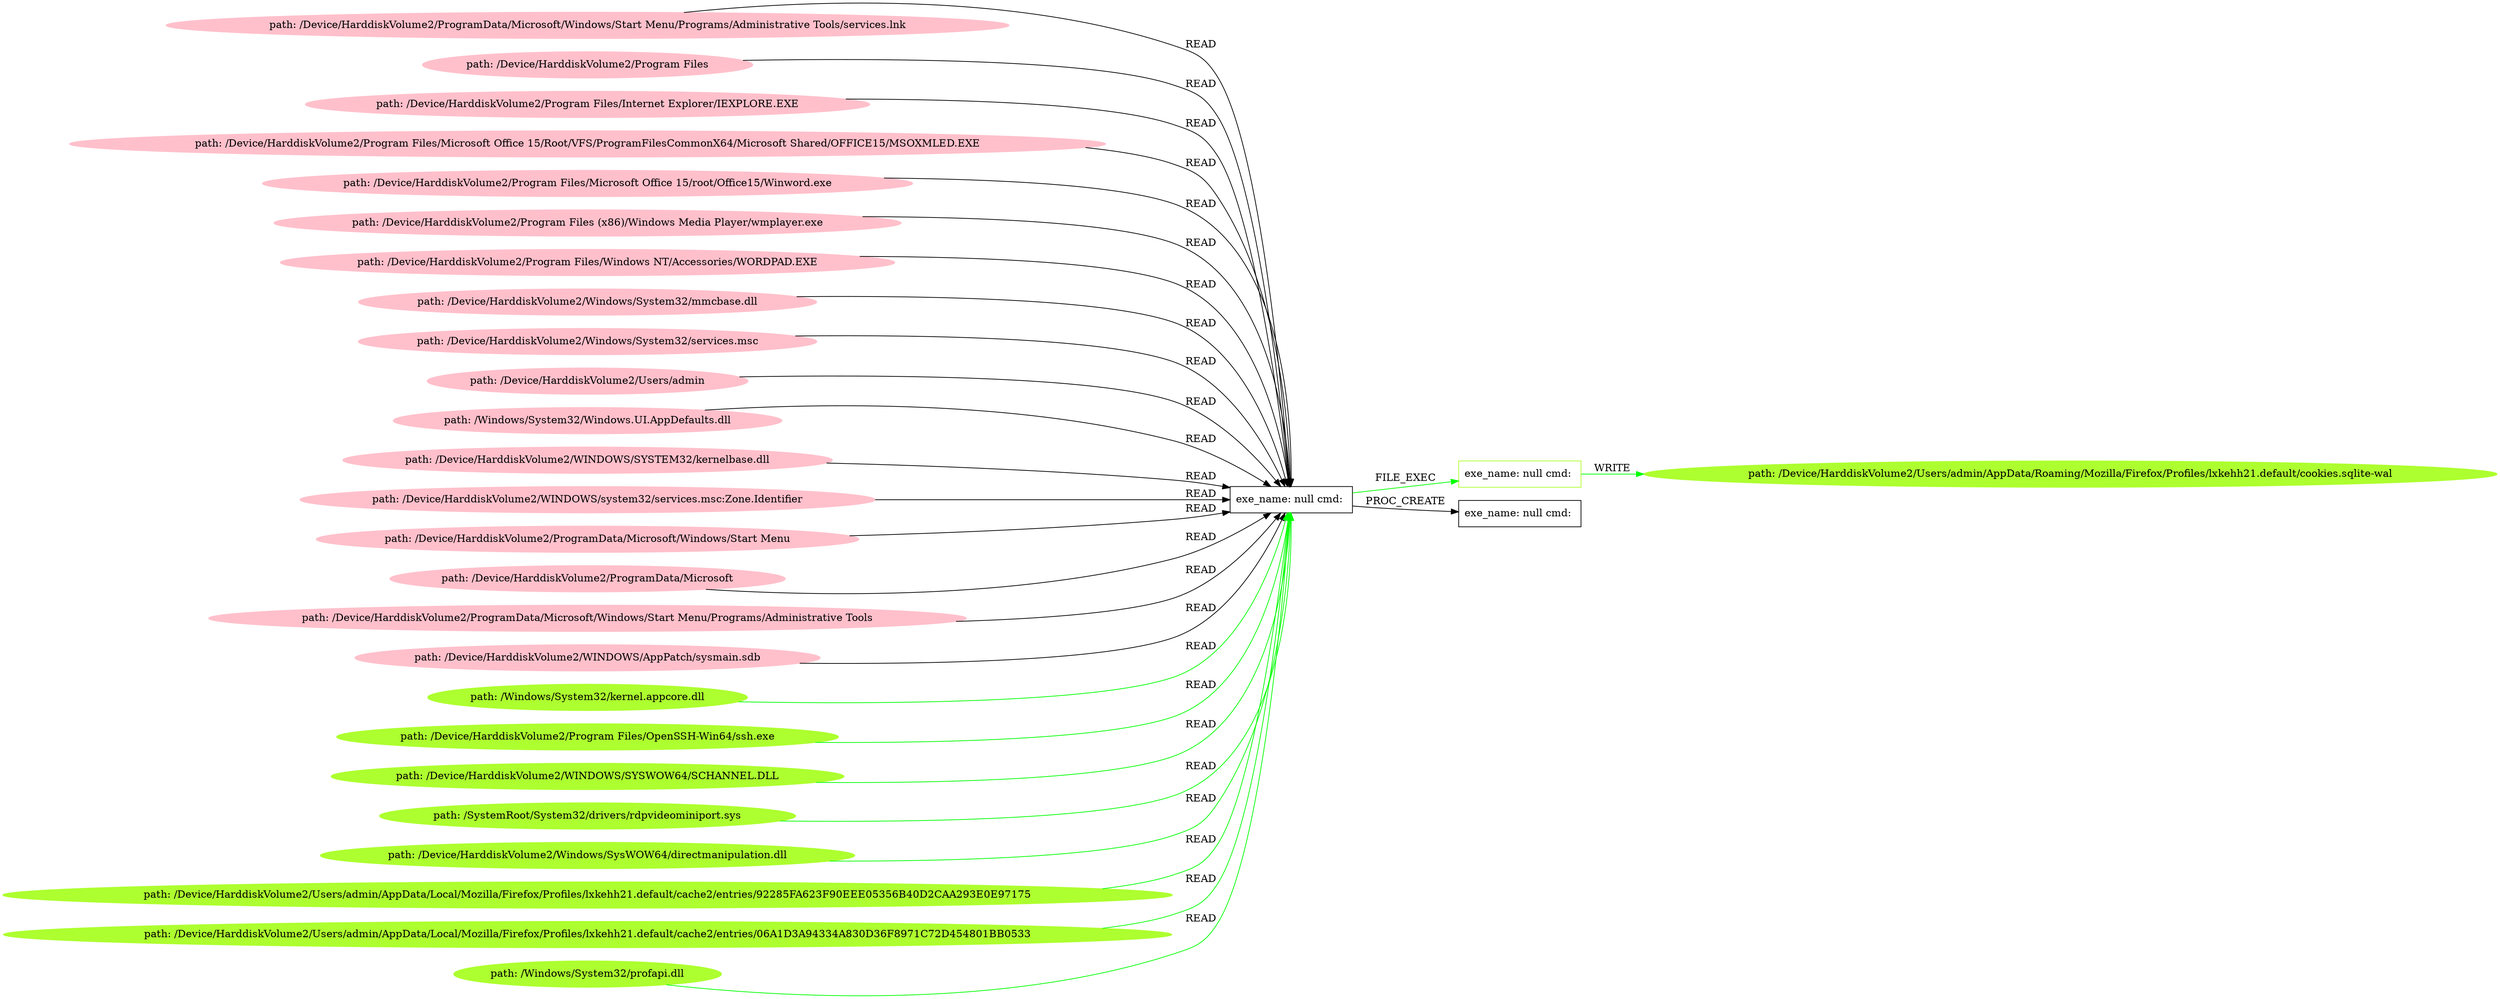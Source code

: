 digraph {
	rankdir=LR
	0 [label="exe_name: null cmd: " color=black shape=box style=solid]
	34 [label="exe_name: null cmd: " color=greenyellow shape=box style=solid]
	0 -> 34 [label=FILE_EXEC color=green]
	13 [label="path: /Device/HarddiskVolume2/ProgramData/Microsoft/Windows/Start Menu/Programs/Administrative Tools/services.lnk" color=pink shape=oval style=filled]
	0 [label="exe_name: null cmd: " color=black shape=box style=solid]
	13 -> 0 [label=READ color=black]
	18 [label="path: /Device/HarddiskVolume2/Program Files" color=pink shape=oval style=filled]
	0 [label="exe_name: null cmd: " color=black shape=box style=solid]
	18 -> 0 [label=READ color=black]
	2 [label="path: /Device/HarddiskVolume2/Program Files/Internet Explorer/IEXPLORE.EXE" color=pink shape=oval style=filled]
	0 [label="exe_name: null cmd: " color=black shape=box style=solid]
	2 -> 0 [label=READ color=black]
	22 [label="path: /Device/HarddiskVolume2/Program Files/Microsoft Office 15/Root/VFS/ProgramFilesCommonX64/Microsoft Shared/OFFICE15/MSOXMLED.EXE" color=pink shape=oval style=filled]
	0 [label="exe_name: null cmd: " color=black shape=box style=solid]
	22 -> 0 [label=READ color=black]
	14 [label="path: /Device/HarddiskVolume2/Program Files/Microsoft Office 15/root/Office15/Winword.exe" color=pink shape=oval style=filled]
	0 [label="exe_name: null cmd: " color=black shape=box style=solid]
	14 -> 0 [label=READ color=black]
	19 [label="path: /Device/HarddiskVolume2/Program Files (x86)/Windows Media Player/wmplayer.exe" color=pink shape=oval style=filled]
	0 [label="exe_name: null cmd: " color=black shape=box style=solid]
	19 -> 0 [label=READ color=black]
	11 [label="path: /Device/HarddiskVolume2/Program Files/Windows NT/Accessories/WORDPAD.EXE" color=pink shape=oval style=filled]
	0 [label="exe_name: null cmd: " color=black shape=box style=solid]
	11 -> 0 [label=READ color=black]
	27 [label="path: /Device/HarddiskVolume2/Windows/System32/mmcbase.dll" color=pink shape=oval style=filled]
	0 [label="exe_name: null cmd: " color=black shape=box style=solid]
	27 -> 0 [label=READ color=black]
	16 [label="path: /Device/HarddiskVolume2/Windows/System32/services.msc" color=pink shape=oval style=filled]
	0 [label="exe_name: null cmd: " color=black shape=box style=solid]
	16 -> 0 [label=READ color=black]
	9 [label="path: /Device/HarddiskVolume2/Users/admin" color=pink shape=oval style=filled]
	0 [label="exe_name: null cmd: " color=black shape=box style=solid]
	9 -> 0 [label=READ color=black]
	10 [label="path: /Windows/System32/Windows.UI.AppDefaults.dll" color=pink shape=oval style=filled]
	0 [label="exe_name: null cmd: " color=black shape=box style=solid]
	10 -> 0 [label=READ color=black]
	20 [label="path: /Device/HarddiskVolume2/WINDOWS/SYSTEM32/kernelbase.dll" color=pink shape=oval style=filled]
	0 [label="exe_name: null cmd: " color=black shape=box style=solid]
	20 -> 0 [label=READ color=black]
	21 [label="path: /Device/HarddiskVolume2/WINDOWS/system32/services.msc:Zone.Identifier" color=pink shape=oval style=filled]
	0 [label="exe_name: null cmd: " color=black shape=box style=solid]
	21 -> 0 [label=READ color=black]
	3 [label="path: /Device/HarddiskVolume2/ProgramData/Microsoft/Windows/Start Menu" color=pink shape=oval style=filled]
	0 [label="exe_name: null cmd: " color=black shape=box style=solid]
	3 -> 0 [label=READ color=black]
	5 [label="path: /Device/HarddiskVolume2/ProgramData/Microsoft" color=pink shape=oval style=filled]
	0 [label="exe_name: null cmd: " color=black shape=box style=solid]
	5 -> 0 [label=READ color=black]
	24 [label="path: /Device/HarddiskVolume2/ProgramData/Microsoft/Windows/Start Menu/Programs/Administrative Tools" color=pink shape=oval style=filled]
	0 [label="exe_name: null cmd: " color=black shape=box style=solid]
	24 -> 0 [label=READ color=black]
	8 [label="path: /Device/HarddiskVolume2/WINDOWS/AppPatch/sysmain.sdb" color=pink shape=oval style=filled]
	0 [label="exe_name: null cmd: " color=black shape=box style=solid]
	8 -> 0 [label=READ color=black]
	0 [label="exe_name: null cmd: " color=black shape=box style=solid]
	1 [label="exe_name: null cmd: " color=black shape=box style=solid]
	0 -> 1 [label=PROC_CREATE color=black]
	29 [label="path: /Windows/System32/kernel.appcore.dll" color=greenyellow shape=oval style=filled]
	0 [label="exe_name: null cmd: " color=black shape=box style=solid]
	29 -> 0 [label=READ color=green]
	36 [label="path: /Device/HarddiskVolume2/Program Files/OpenSSH-Win64/ssh.exe" color=greenyellow shape=oval style=filled]
	0 [label="exe_name: null cmd: " color=black shape=box style=solid]
	36 -> 0 [label=READ color=green]
	37 [label="path: /Device/HarddiskVolume2/WINDOWS/SYSWOW64/SCHANNEL.DLL" color=greenyellow shape=oval style=filled]
	0 [label="exe_name: null cmd: " color=black shape=box style=solid]
	37 -> 0 [label=READ color=green]
	31 [label="path: /SystemRoot/System32/drivers/rdpvideominiport.sys" color=greenyellow shape=oval style=filled]
	0 [label="exe_name: null cmd: " color=black shape=box style=solid]
	31 -> 0 [label=READ color=green]
	32 [label="path: /Device/HarddiskVolume2/Windows/SysWOW64/directmanipulation.dll" color=greenyellow shape=oval style=filled]
	0 [label="exe_name: null cmd: " color=black shape=box style=solid]
	32 -> 0 [label=READ color=green]
	34 [label="exe_name: null cmd: " color=greenyellow shape=box style=solid]
	35 [label="path: /Device/HarddiskVolume2/Users/admin/AppData/Roaming/Mozilla/Firefox/Profiles/lxkehh21.default/cookies.sqlite-wal" color=greenyellow shape=oval style=filled]
	34 -> 35 [label=WRITE color=green]
	38 [label="path: /Device/HarddiskVolume2/Users/admin/AppData/Local/Mozilla/Firefox/Profiles/lxkehh21.default/cache2/entries/92285FA623F90EEE05356B40D2CAA293E0E97175" color=greenyellow shape=oval style=filled]
	0 [label="exe_name: null cmd: " color=black shape=box style=solid]
	38 -> 0 [label=READ color=green]
	30 [label="path: /Device/HarddiskVolume2/Users/admin/AppData/Local/Mozilla/Firefox/Profiles/lxkehh21.default/cache2/entries/06A1D3A94334A830D36F8971C72D454801BB0533" color=greenyellow shape=oval style=filled]
	0 [label="exe_name: null cmd: " color=black shape=box style=solid]
	30 -> 0 [label=READ color=green]
	33 [label="path: /Windows/System32/profapi.dll" color=greenyellow shape=oval style=filled]
	0 [label="exe_name: null cmd: " color=black shape=box style=solid]
	33 -> 0 [label=READ color=green]
}
